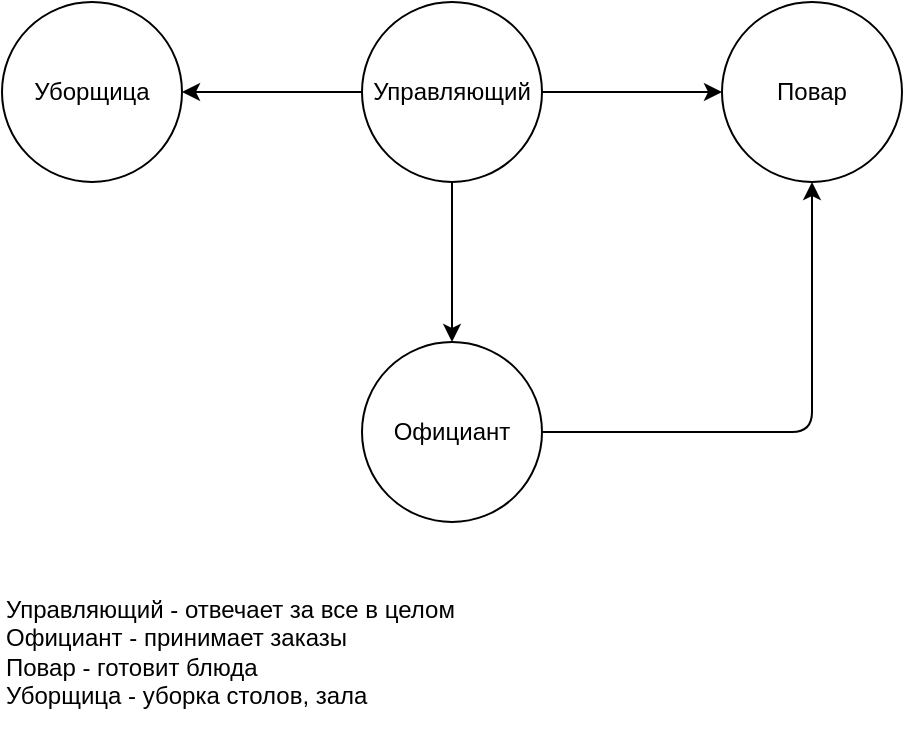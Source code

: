<mxfile version="14.2.3" type="github">
  <diagram id="prtHgNgQTEPvFCAcTncT" name="Page-1">
    <mxGraphModel dx="1422" dy="754" grid="1" gridSize="10" guides="1" tooltips="1" connect="1" arrows="1" fold="1" page="1" pageScale="1" pageWidth="827" pageHeight="1169" math="0" shadow="0">
      <root>
        <mxCell id="0" />
        <mxCell id="1" parent="0" />
        <mxCell id="8ayX-065Z4ratnzgLA0H-1" value="Управляющий" style="ellipse;whiteSpace=wrap;html=1;aspect=fixed;" vertex="1" parent="1">
          <mxGeometry x="360" y="80" width="90" height="90" as="geometry" />
        </mxCell>
        <mxCell id="8ayX-065Z4ratnzgLA0H-2" value="Повар" style="ellipse;whiteSpace=wrap;html=1;aspect=fixed;" vertex="1" parent="1">
          <mxGeometry x="540" y="80" width="90" height="90" as="geometry" />
        </mxCell>
        <mxCell id="8ayX-065Z4ratnzgLA0H-3" value="Официант" style="ellipse;whiteSpace=wrap;html=1;aspect=fixed;" vertex="1" parent="1">
          <mxGeometry x="360" y="250" width="90" height="90" as="geometry" />
        </mxCell>
        <mxCell id="8ayX-065Z4ratnzgLA0H-4" value="Уборщица" style="ellipse;whiteSpace=wrap;html=1;aspect=fixed;" vertex="1" parent="1">
          <mxGeometry x="180" y="80" width="90" height="90" as="geometry" />
        </mxCell>
        <mxCell id="8ayX-065Z4ratnzgLA0H-5" value="" style="endArrow=classic;html=1;exitX=0.5;exitY=1;exitDx=0;exitDy=0;entryX=0.5;entryY=0;entryDx=0;entryDy=0;" edge="1" parent="1" source="8ayX-065Z4ratnzgLA0H-1" target="8ayX-065Z4ratnzgLA0H-3">
          <mxGeometry width="50" height="50" relative="1" as="geometry">
            <mxPoint x="390" y="430" as="sourcePoint" />
            <mxPoint x="440" y="380" as="targetPoint" />
          </mxGeometry>
        </mxCell>
        <mxCell id="8ayX-065Z4ratnzgLA0H-6" value="" style="endArrow=classic;html=1;exitX=1;exitY=0.5;exitDx=0;exitDy=0;entryX=0;entryY=0.5;entryDx=0;entryDy=0;" edge="1" parent="1" source="8ayX-065Z4ratnzgLA0H-1" target="8ayX-065Z4ratnzgLA0H-2">
          <mxGeometry width="50" height="50" relative="1" as="geometry">
            <mxPoint x="390" y="430" as="sourcePoint" />
            <mxPoint x="440" y="380" as="targetPoint" />
          </mxGeometry>
        </mxCell>
        <mxCell id="8ayX-065Z4ratnzgLA0H-7" value="" style="endArrow=classic;html=1;exitX=0;exitY=0.5;exitDx=0;exitDy=0;" edge="1" parent="1" source="8ayX-065Z4ratnzgLA0H-1" target="8ayX-065Z4ratnzgLA0H-4">
          <mxGeometry width="50" height="50" relative="1" as="geometry">
            <mxPoint x="390" y="430" as="sourcePoint" />
            <mxPoint x="440" y="380" as="targetPoint" />
          </mxGeometry>
        </mxCell>
        <mxCell id="8ayX-065Z4ratnzgLA0H-8" value="" style="endArrow=classic;html=1;exitX=1;exitY=0.5;exitDx=0;exitDy=0;entryX=0.5;entryY=1;entryDx=0;entryDy=0;" edge="1" parent="1" source="8ayX-065Z4ratnzgLA0H-3" target="8ayX-065Z4ratnzgLA0H-2">
          <mxGeometry width="50" height="50" relative="1" as="geometry">
            <mxPoint x="390" y="430" as="sourcePoint" />
            <mxPoint x="690" y="340" as="targetPoint" />
            <Array as="points">
              <mxPoint x="585" y="295" />
            </Array>
          </mxGeometry>
        </mxCell>
        <mxCell id="8ayX-065Z4ratnzgLA0H-9" value="Управляющий - отвечает за все в целом&lt;br&gt;Официант - принимает заказы&lt;br&gt;Повар - готовит блюда&lt;br&gt;Уборщица - уборка столов, зала" style="text;html=1;strokeColor=none;fillColor=none;align=left;verticalAlign=top;whiteSpace=wrap;rounded=0;" vertex="1" parent="1">
          <mxGeometry x="180" y="370" width="250" height="80" as="geometry" />
        </mxCell>
      </root>
    </mxGraphModel>
  </diagram>
</mxfile>
